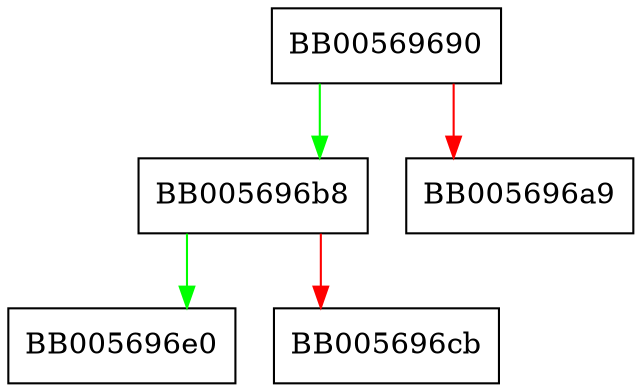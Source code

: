 digraph CMS_add1_cert {
  node [shape="box"];
  graph [splines=ortho];
  BB00569690 -> BB005696b8 [color="green"];
  BB00569690 -> BB005696a9 [color="red"];
  BB005696b8 -> BB005696e0 [color="green"];
  BB005696b8 -> BB005696cb [color="red"];
}